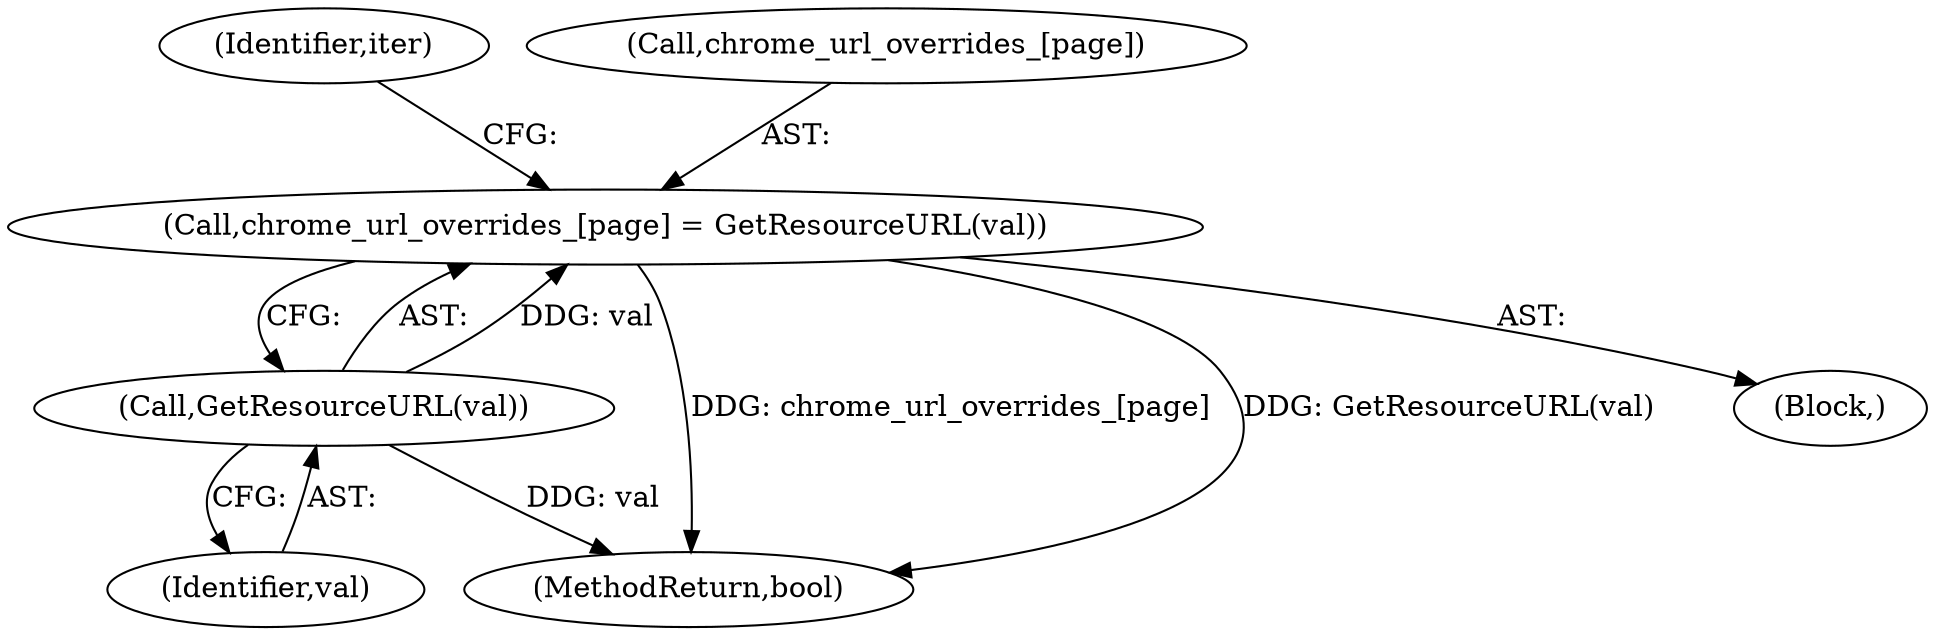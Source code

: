 digraph "0_Chrome_697cd7e2ce2535696f1b9e5cfb474cc36a734747@array" {
"1001644" [label="(Call,chrome_url_overrides_[page] = GetResourceURL(val))"];
"1001648" [label="(Call,GetResourceURL(val))"];
"1001648" [label="(Call,GetResourceURL(val))"];
"1001649" [label="(Identifier,val)"];
"1001629" [label="(Identifier,iter)"];
"1001645" [label="(Call,chrome_url_overrides_[page])"];
"1002005" [label="(MethodReturn,bool)"];
"1001644" [label="(Call,chrome_url_overrides_[page] = GetResourceURL(val))"];
"1001630" [label="(Block,)"];
"1001644" -> "1001630"  [label="AST: "];
"1001644" -> "1001648"  [label="CFG: "];
"1001645" -> "1001644"  [label="AST: "];
"1001648" -> "1001644"  [label="AST: "];
"1001629" -> "1001644"  [label="CFG: "];
"1001644" -> "1002005"  [label="DDG: chrome_url_overrides_[page]"];
"1001644" -> "1002005"  [label="DDG: GetResourceURL(val)"];
"1001648" -> "1001644"  [label="DDG: val"];
"1001648" -> "1001649"  [label="CFG: "];
"1001649" -> "1001648"  [label="AST: "];
"1001648" -> "1002005"  [label="DDG: val"];
}
